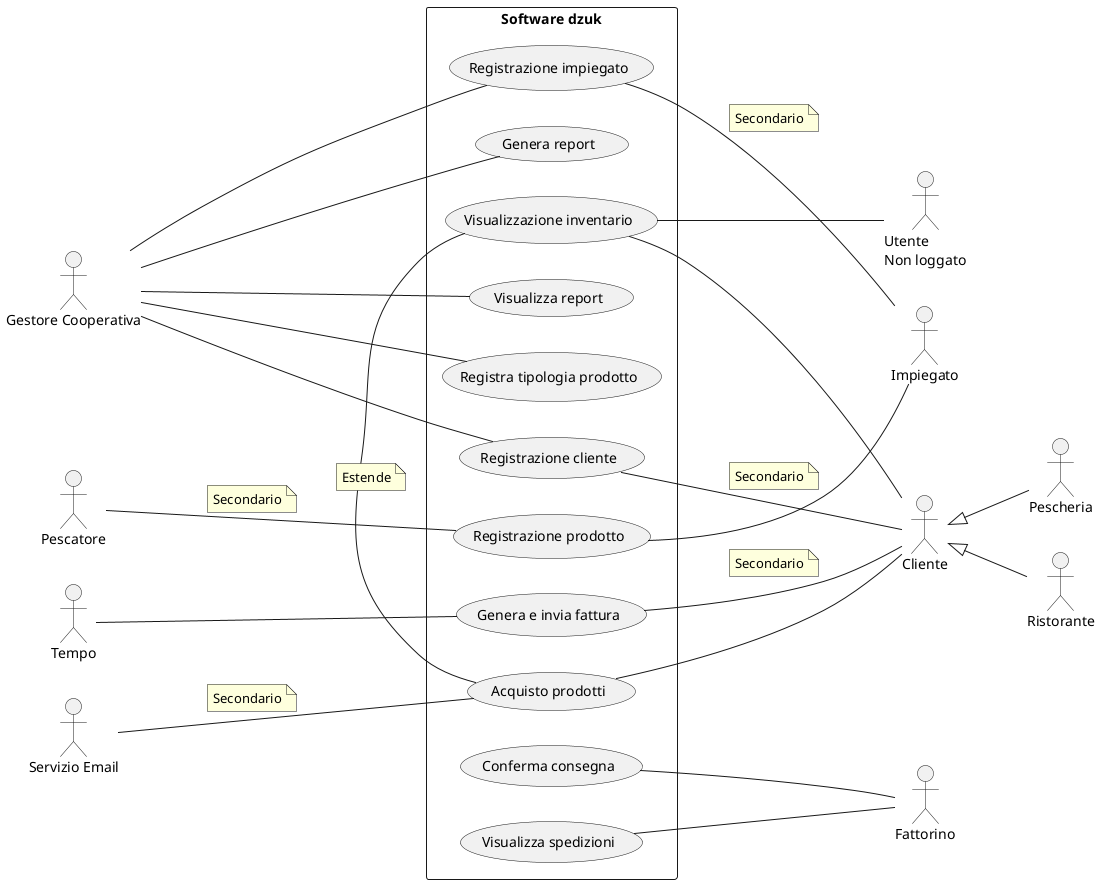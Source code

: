 @startuml
left to right direction
actor "Gestore Cooperativa" as gestore
actor "Impiegato" as impiegato
actor "Cliente" as cliente
actor "Utente\nNon loggato" as utente
actor "Pescatore" as pescatore
actor "Pescheria" as cliente_pescheria
actor "Ristorante" as cliente_ristorante
actor "Tempo" as tempo
actor "Fattorino" as fattorino
actor "Servizio Email" as servizio_email

cliente_ristorante -up-|> cliente
cliente_pescheria  -up-|> cliente

rectangle "Software dzuk" {
    usecase "Registrazione cliente" as registra_cliente
    usecase "Registrazione impiegato" as registra_impiegato
    usecase "Registrazione prodotto" as registra_prodotto
    usecase "Visualizzazione inventario" as visualizza_inventario
    usecase "Acquisto prodotti" as acquisto_prodotti
    usecase "Visualizza spedizioni" as visualizza_spedizioni
    usecase "Genera report" as genera_report
    usecase "Visualizza report" as visualizza_report
    usecase "Genera e invia fattura" as genera_invio_fattura
    usecase "Conferma consegna" as conferma_spedizione
    usecase "Registra tipologia prodotto" as registra_tipologia_prodotto
}

gestore --- registra_cliente
registra_cliente --- cliente
note right of link: Secondario

gestore --- registra_impiegato
registra_impiegato --- impiegato
note right of link: Secondario

registra_prodotto --- impiegato
pescatore --- registra_prodotto
note right of link: Secondario

visualizza_inventario --- cliente
visualizza_inventario --- utente
acquisto_prodotti --- cliente
servizio_email --- acquisto_prodotti
note right of link: Secondario
gestore --- genera_report
gestore --- visualizza_report
tempo --- genera_invio_fattura
genera_invio_fattura --- cliente
note right of link: Secondario
visualizza_spedizioni --- fattorino
conferma_spedizione --- fattorino
gestore --- registra_tipologia_prodotto

acquisto_prodotti --l- visualizza_inventario
note of link: Estende
@enduml
